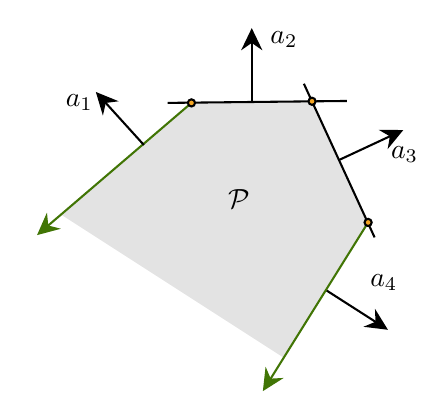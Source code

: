

\tikzset{every picture/.style={line width=0.75pt}} %

\begin{tikzpicture}[x=0.75pt,y=0.75pt,yscale=-1,xscale=1]

\draw  [draw opacity=0][fill={rgb, 255:red, 227; green, 227; blue, 227 }  ,fill opacity=1 ] (588.32,141.52) -- (615.33,199.88) -- (574.56,264.99) -- (467.53,196.18) -- (530.22,142.29) -- cycle ;
\draw [color={rgb, 255:red, 65; green, 117; blue, 5 }  ,draw opacity=1 ]   (530.22,142.29) -- (458.09,204.04) ;
\draw [shift={(455.81,205.99)}, rotate = 319.43] [fill={rgb, 255:red, 65; green, 117; blue, 5 }  ,fill opacity=1 ][line width=0.08]  [draw opacity=0] (10.72,-5.15) -- (0,0) -- (10.72,5.15) -- (7.12,0) -- cycle    ;
\draw    (518.75,142.29) -- (605.13,141.36) ;
\draw    (584.38,133.06) -- (618.46,207.1) ;
\draw    (507.28,162.55) -- (486.17,139.26) ;
\draw [shift={(484.16,137.03)}, rotate = 47.81] [fill={rgb, 255:red, 0; green, 0; blue, 0 }  ][line width=0.08]  [draw opacity=0] (10.72,-5.15) -- (0,0) -- (10.72,5.15) -- (7.12,0) -- cycle    ;
\draw    (559.27,141.91) -- (559.27,109.26) ;
\draw [shift={(559.27,106.26)}, rotate = 90] [fill={rgb, 255:red, 0; green, 0; blue, 0 }  ][line width=0.08]  [draw opacity=0] (10.72,-5.15) -- (0,0) -- (10.72,5.15) -- (7.12,0) -- cycle    ;
\draw    (601.31,169.81) -- (629.55,156.65) ;
\draw [shift={(632.27,155.38)}, rotate = 155.01] [fill={rgb, 255:red, 0; green, 0; blue, 0 }  ][line width=0.08]  [draw opacity=0] (10.72,-5.15) -- (0,0) -- (10.72,5.15) -- (7.12,0) -- cycle    ;
\draw    (594.94,232.43) -- (622.35,249.98) ;
\draw [shift={(624.88,251.6)}, rotate = 212.63] [fill={rgb, 255:red, 0; green, 0; blue, 0 }  ][line width=0.08]  [draw opacity=0] (10.72,-5.15) -- (0,0) -- (10.72,5.15) -- (7.12,0) -- cycle    ;
\draw  [fill={rgb, 255:red, 245; green, 166; blue, 35 }  ,fill opacity=1 ] (528.5,142.29) .. controls (528.5,141.34) and (529.27,140.57) .. (530.22,140.57) .. controls (531.17,140.57) and (531.94,141.34) .. (531.94,142.29) .. controls (531.94,143.24) and (531.17,144.01) .. (530.22,144.01) .. controls (529.27,144.01) and (528.5,143.24) .. (528.5,142.29) -- cycle ;
\draw  [fill={rgb, 255:red, 245; green, 166; blue, 35 }  ,fill opacity=1 ] (586.6,141.52) .. controls (586.6,140.57) and (587.37,139.8) .. (588.32,139.8) .. controls (589.27,139.8) and (590.04,140.57) .. (590.04,141.52) .. controls (590.04,142.47) and (589.27,143.24) .. (588.32,143.24) .. controls (587.37,143.24) and (586.6,142.47) .. (586.6,141.52) -- cycle ;
\draw [color={rgb, 255:red, 65; green, 117; blue, 5 }  ,draw opacity=1 ]   (615.33,199.88) -- (566.21,278.62) ;
\draw [shift={(564.62,281.17)}, rotate = 301.96] [fill={rgb, 255:red, 65; green, 117; blue, 5 }  ,fill opacity=1 ][line width=0.08]  [draw opacity=0] (10.72,-5.15) -- (0,0) -- (10.72,5.15) -- (7.12,0) -- cycle    ;
\draw  [fill={rgb, 255:red, 245; green, 166; blue, 35 }  ,fill opacity=1 ] (613.61,199.88) .. controls (613.61,198.93) and (614.38,198.16) .. (615.33,198.16) .. controls (616.28,198.16) and (617.05,198.93) .. (617.05,199.88) .. controls (617.05,200.83) and (616.28,201.6) .. (615.33,201.6) .. controls (614.38,201.6) and (613.61,200.83) .. (613.61,199.88) -- cycle ;

\draw (546.34,182.66) node [anchor=north west][inner sep=0.75pt]    {$\mathcal{P}$};
\draw (468.2,136.94) node [anchor=north west][inner sep=0.75pt]    {$a_{1}$};
\draw (566.75,106.55) node [anchor=north west][inner sep=0.75pt]    {$a_{2}$};
\draw (624.92,161.97) node [anchor=north west][inner sep=0.75pt]    {$a_{3}$};
\draw (614.92,223.58) node [anchor=north west][inner sep=0.75pt]    {$a_{4}$};


\end{tikzpicture}